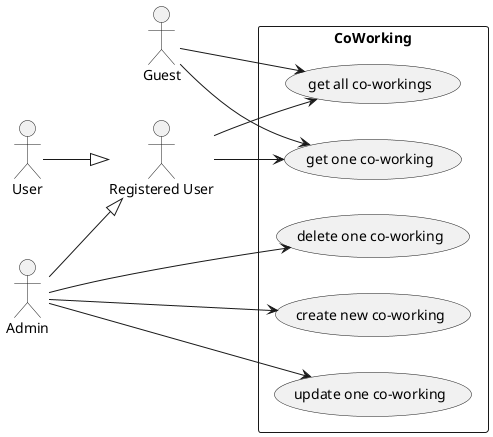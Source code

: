 @startuml coworking
left to right direction

actor Guest
actor "Registered User"
actor User
actor Admin

User --|> "Registered User"
Admin --|> "Registered User"

rectangle "CoWorking" {
    usecase "create new co-working" as CoWorkingUC1
    usecase "get one co-working" as CoWorkingUC2
    usecase "get all co-workings" as CoWorkingUC3
    usecase "update one co-working" as CoWorkingUC4
    usecase "delete one co-working" as CoWorkingUC5
}

Guest --> CoWorkingUC2
Guest --> CoWorkingUC3

"Registered User" --> CoWorkingUC2
"Registered User" --> CoWorkingUC3

Admin --> CoWorkingUC1
Admin --> CoWorkingUC4
Admin --> CoWorkingUC5

@enduml